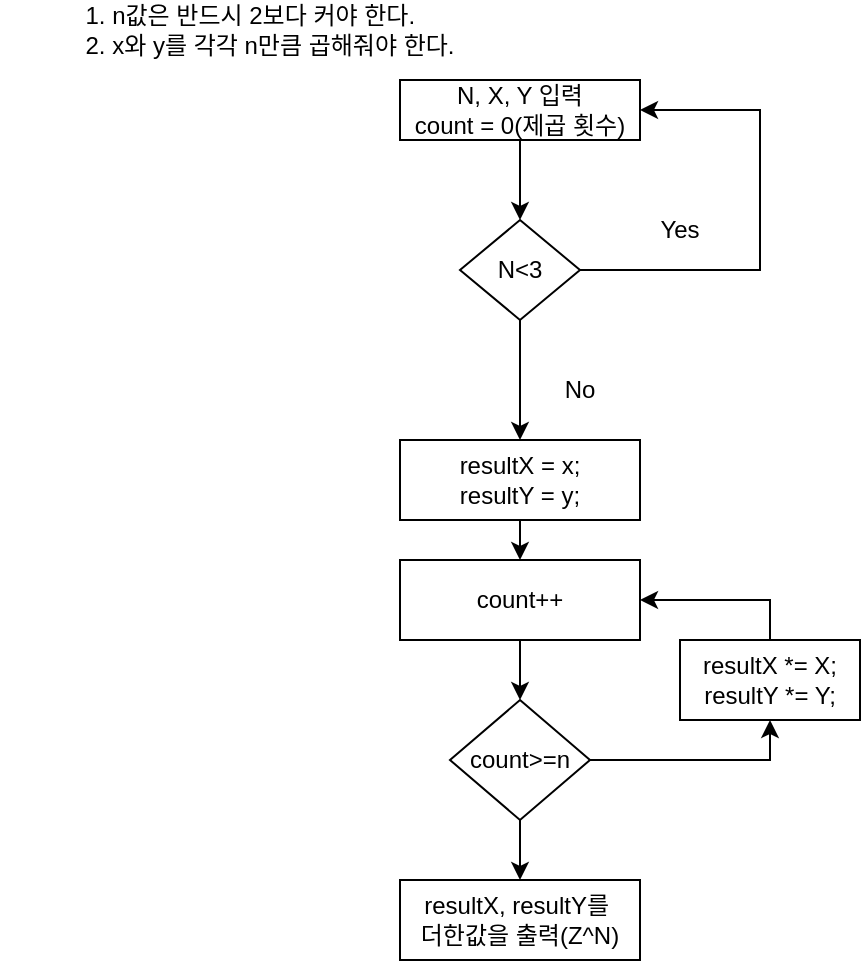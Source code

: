 <mxfile version="20.8.20" type="device"><diagram name="페이지-1" id="AQfsCO_1soWq-C7W0YWx"><mxGraphModel dx="538" dy="279" grid="1" gridSize="10" guides="1" tooltips="1" connect="1" arrows="1" fold="1" page="1" pageScale="1" pageWidth="827" pageHeight="1169" math="0" shadow="0"><root><mxCell id="0"/><mxCell id="1" parent="0"/><mxCell id="KZup6HNnAZyIVECIpsLe-1" value="&lt;div style=&quot;text-align: left;&quot;&gt;&lt;span style=&quot;background-color: initial;&quot;&gt;1. n값은 반드시 2보다 커야 한다.&lt;/span&gt;&lt;/div&gt;&lt;div style=&quot;text-align: left;&quot;&gt;&lt;span style=&quot;background-color: initial;&quot;&gt;2. x와 y를 각각 n만큼 곱해줘야 한다.&lt;/span&gt;&lt;/div&gt;" style="text;html=1;strokeColor=none;fillColor=none;align=center;verticalAlign=middle;whiteSpace=wrap;rounded=0;" vertex="1" parent="1"><mxGeometry x="20" y="20" width="270" height="30" as="geometry"/></mxCell><mxCell id="KZup6HNnAZyIVECIpsLe-6" value="" style="edgeStyle=orthogonalEdgeStyle;rounded=0;orthogonalLoop=1;jettySize=auto;html=1;" edge="1" parent="1" source="KZup6HNnAZyIVECIpsLe-2" target="KZup6HNnAZyIVECIpsLe-3"><mxGeometry relative="1" as="geometry"/></mxCell><mxCell id="KZup6HNnAZyIVECIpsLe-2" value="N, X, Y 입력&lt;br&gt;count = 0(제곱 횟수)" style="rounded=0;whiteSpace=wrap;html=1;" vertex="1" parent="1"><mxGeometry x="220" y="60" width="120" height="30" as="geometry"/></mxCell><mxCell id="KZup6HNnAZyIVECIpsLe-4" style="edgeStyle=orthogonalEdgeStyle;rounded=0;orthogonalLoop=1;jettySize=auto;html=1;entryX=1;entryY=0.5;entryDx=0;entryDy=0;exitX=1;exitY=0.5;exitDx=0;exitDy=0;" edge="1" parent="1" source="KZup6HNnAZyIVECIpsLe-3" target="KZup6HNnAZyIVECIpsLe-2"><mxGeometry relative="1" as="geometry"><mxPoint x="420" y="155" as="targetPoint"/><Array as="points"><mxPoint x="400" y="155"/><mxPoint x="400" y="75"/></Array></mxGeometry></mxCell><mxCell id="KZup6HNnAZyIVECIpsLe-7" style="edgeStyle=orthogonalEdgeStyle;rounded=0;orthogonalLoop=1;jettySize=auto;html=1;" edge="1" parent="1" source="KZup6HNnAZyIVECIpsLe-3"><mxGeometry relative="1" as="geometry"><mxPoint x="280" y="240" as="targetPoint"/></mxGeometry></mxCell><mxCell id="KZup6HNnAZyIVECIpsLe-3" value="N&amp;lt;3" style="rhombus;whiteSpace=wrap;html=1;" vertex="1" parent="1"><mxGeometry x="250" y="130" width="60" height="50" as="geometry"/></mxCell><mxCell id="KZup6HNnAZyIVECIpsLe-5" value="Yes" style="text;html=1;strokeColor=none;fillColor=none;align=center;verticalAlign=middle;whiteSpace=wrap;rounded=0;" vertex="1" parent="1"><mxGeometry x="330" y="120" width="60" height="30" as="geometry"/></mxCell><mxCell id="KZup6HNnAZyIVECIpsLe-8" value="No" style="text;html=1;strokeColor=none;fillColor=none;align=center;verticalAlign=middle;whiteSpace=wrap;rounded=0;" vertex="1" parent="1"><mxGeometry x="280" y="200" width="60" height="30" as="geometry"/></mxCell><mxCell id="KZup6HNnAZyIVECIpsLe-10" style="edgeStyle=orthogonalEdgeStyle;rounded=0;orthogonalLoop=1;jettySize=auto;html=1;" edge="1" parent="1" source="KZup6HNnAZyIVECIpsLe-9"><mxGeometry relative="1" as="geometry"><mxPoint x="280" y="300" as="targetPoint"/></mxGeometry></mxCell><mxCell id="KZup6HNnAZyIVECIpsLe-9" value="resultX = x;&lt;br&gt;resultY = y;" style="rounded=0;whiteSpace=wrap;html=1;" vertex="1" parent="1"><mxGeometry x="220" y="240" width="120" height="40" as="geometry"/></mxCell><mxCell id="KZup6HNnAZyIVECIpsLe-15" value="" style="edgeStyle=orthogonalEdgeStyle;rounded=0;orthogonalLoop=1;jettySize=auto;html=1;" edge="1" parent="1" source="KZup6HNnAZyIVECIpsLe-11" target="KZup6HNnAZyIVECIpsLe-12"><mxGeometry relative="1" as="geometry"/></mxCell><mxCell id="KZup6HNnAZyIVECIpsLe-11" value="count++" style="rounded=0;whiteSpace=wrap;html=1;" vertex="1" parent="1"><mxGeometry x="220" y="300" width="120" height="40" as="geometry"/></mxCell><mxCell id="KZup6HNnAZyIVECIpsLe-14" style="edgeStyle=orthogonalEdgeStyle;rounded=0;orthogonalLoop=1;jettySize=auto;html=1;entryX=0.5;entryY=0;entryDx=0;entryDy=0;" edge="1" parent="1" source="KZup6HNnAZyIVECIpsLe-12" target="KZup6HNnAZyIVECIpsLe-13"><mxGeometry relative="1" as="geometry"/></mxCell><mxCell id="KZup6HNnAZyIVECIpsLe-16" style="edgeStyle=orthogonalEdgeStyle;rounded=0;orthogonalLoop=1;jettySize=auto;html=1;entryX=0.5;entryY=1;entryDx=0;entryDy=0;" edge="1" parent="1" source="KZup6HNnAZyIVECIpsLe-12" target="KZup6HNnAZyIVECIpsLe-17"><mxGeometry relative="1" as="geometry"><mxPoint x="380" y="400" as="targetPoint"/></mxGeometry></mxCell><mxCell id="KZup6HNnAZyIVECIpsLe-12" value="count&amp;gt;=n" style="rhombus;whiteSpace=wrap;html=1;" vertex="1" parent="1"><mxGeometry x="245" y="370" width="70" height="60" as="geometry"/></mxCell><mxCell id="KZup6HNnAZyIVECIpsLe-13" value="resultX, resultY를&amp;nbsp;&lt;br&gt;더한값을 출력(Z^N)" style="rounded=0;whiteSpace=wrap;html=1;" vertex="1" parent="1"><mxGeometry x="220" y="460" width="120" height="40" as="geometry"/></mxCell><mxCell id="KZup6HNnAZyIVECIpsLe-18" style="edgeStyle=orthogonalEdgeStyle;rounded=0;orthogonalLoop=1;jettySize=auto;html=1;exitX=0.5;exitY=0;exitDx=0;exitDy=0;" edge="1" parent="1" source="KZup6HNnAZyIVECIpsLe-17"><mxGeometry relative="1" as="geometry"><mxPoint x="340" y="320" as="targetPoint"/><Array as="points"><mxPoint x="405" y="320"/><mxPoint x="340" y="320"/></Array></mxGeometry></mxCell><mxCell id="KZup6HNnAZyIVECIpsLe-17" value="resultX *= X;&lt;br&gt;resultY *= Y;" style="rounded=0;whiteSpace=wrap;html=1;" vertex="1" parent="1"><mxGeometry x="360" y="340" width="90" height="40" as="geometry"/></mxCell></root></mxGraphModel></diagram></mxfile>